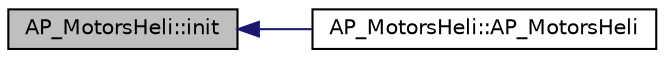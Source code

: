 digraph "AP_MotorsHeli::init"
{
 // INTERACTIVE_SVG=YES
  edge [fontname="Helvetica",fontsize="10",labelfontname="Helvetica",labelfontsize="10"];
  node [fontname="Helvetica",fontsize="10",shape=record];
  rankdir="LR";
  Node1 [label="AP_MotorsHeli::init",height=0.2,width=0.4,color="black", fillcolor="grey75", style="filled", fontcolor="black"];
  Node1 -> Node2 [dir="back",color="midnightblue",fontsize="10",style="solid",fontname="Helvetica"];
  Node2 [label="AP_MotorsHeli::AP_MotorsHeli",height=0.2,width=0.4,color="black", fillcolor="white", style="filled",URL="$classAP__MotorsHeli.html#a800343822b4cef4639f4f0a563cb1875",tooltip="Constructor. "];
}
